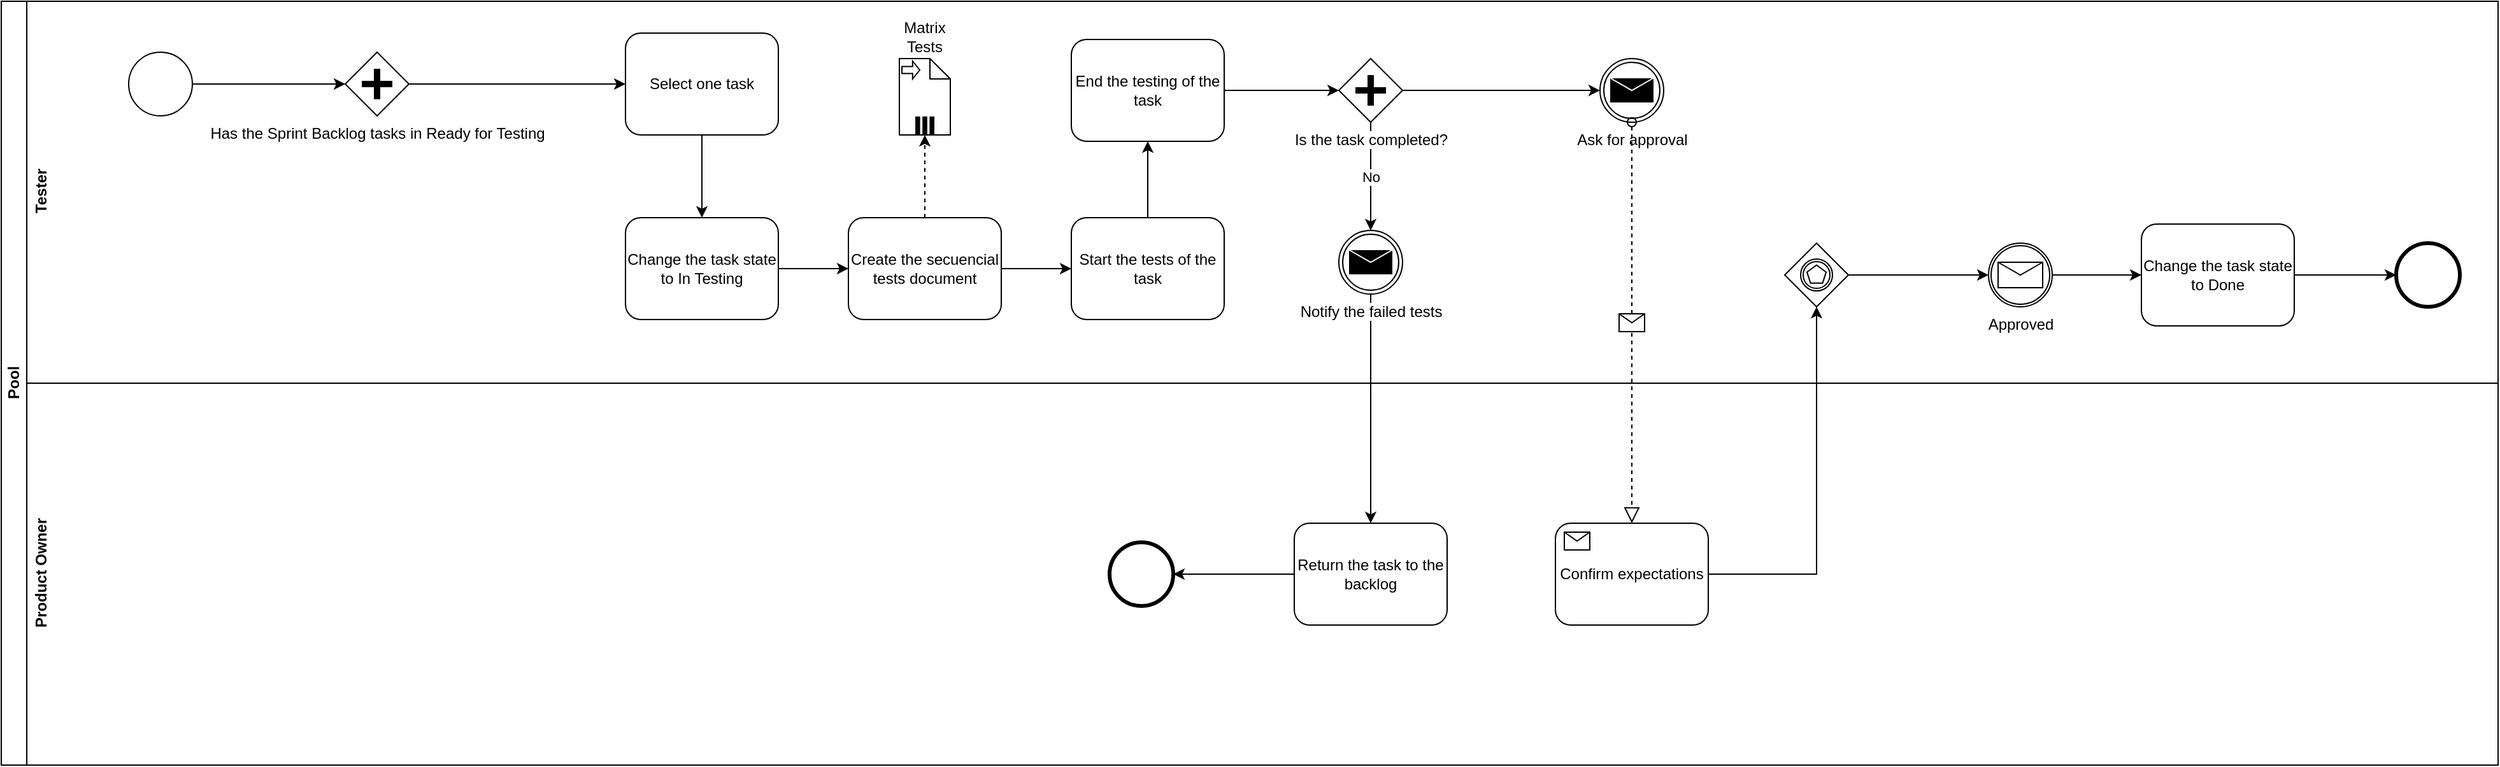 <mxfile version="10.6.7" type="github"><diagram id="jTFhZOzP6tyMg3kt_bYE" name="Page-1"><mxGraphModel dx="1354" dy="797" grid="1" gridSize="10" guides="1" tooltips="1" connect="1" arrows="1" fold="1" page="1" pageScale="1" pageWidth="850" pageHeight="1100" math="0" shadow="0"><root><mxCell id="0"/><mxCell id="1" parent="0"/><mxCell id="horsch4pBo-_I7z23dra-1" value="Pool" style="swimlane;html=1;horizontal=0;startSize=20;" vertex="1" parent="1"><mxGeometry x="20" y="20" width="1960" height="600" as="geometry"/></mxCell><mxCell id="horsch4pBo-_I7z23dra-2" value="Tester" style="swimlane;html=1;horizontal=0;swimlaneLine=0;" vertex="1" parent="horsch4pBo-_I7z23dra-1"><mxGeometry x="20" width="1940" height="300" as="geometry"/></mxCell><mxCell id="horsch4pBo-_I7z23dra-5" style="edgeStyle=orthogonalEdgeStyle;rounded=0;orthogonalLoop=1;jettySize=auto;html=1;exitX=1;exitY=0.5;exitDx=0;exitDy=0;entryX=0;entryY=0.5;entryDx=0;entryDy=0;" edge="1" parent="horsch4pBo-_I7z23dra-2" source="horsch4pBo-_I7z23dra-3" target="horsch4pBo-_I7z23dra-4"><mxGeometry relative="1" as="geometry"/></mxCell><mxCell id="horsch4pBo-_I7z23dra-3" value="" style="shape=mxgraph.bpmn.shape;html=1;verticalLabelPosition=bottom;labelBackgroundColor=#ffffff;verticalAlign=top;align=center;perimeter=ellipsePerimeter;outlineConnect=0;outline=standard;symbol=general;" vertex="1" parent="horsch4pBo-_I7z23dra-2"><mxGeometry x="80" y="40" width="50" height="50" as="geometry"/></mxCell><mxCell id="horsch4pBo-_I7z23dra-25" style="edgeStyle=orthogonalEdgeStyle;rounded=0;orthogonalLoop=1;jettySize=auto;html=1;exitX=1;exitY=0.5;exitDx=0;exitDy=0;entryX=0;entryY=0.5;entryDx=0;entryDy=0;" edge="1" parent="horsch4pBo-_I7z23dra-2" source="horsch4pBo-_I7z23dra-4" target="horsch4pBo-_I7z23dra-6"><mxGeometry relative="1" as="geometry"/></mxCell><mxCell id="horsch4pBo-_I7z23dra-4" value="Has the Sprint Backlog tasks in Ready for Testing" style="shape=mxgraph.bpmn.shape;html=1;verticalLabelPosition=bottom;labelBackgroundColor=#ffffff;verticalAlign=top;align=center;perimeter=rhombusPerimeter;background=gateway;outlineConnect=0;outline=none;symbol=parallelGw;" vertex="1" parent="horsch4pBo-_I7z23dra-2"><mxGeometry x="250" y="40" width="50" height="50" as="geometry"/></mxCell><mxCell id="horsch4pBo-_I7z23dra-9" style="edgeStyle=orthogonalEdgeStyle;rounded=0;orthogonalLoop=1;jettySize=auto;html=1;exitX=0.5;exitY=1;exitDx=0;exitDy=0;entryX=0.5;entryY=0;entryDx=0;entryDy=0;" edge="1" parent="horsch4pBo-_I7z23dra-2" source="horsch4pBo-_I7z23dra-6" target="horsch4pBo-_I7z23dra-8"><mxGeometry relative="1" as="geometry"/></mxCell><mxCell id="horsch4pBo-_I7z23dra-6" value="Select one task" style="shape=ext;rounded=1;html=1;whiteSpace=wrap;" vertex="1" parent="horsch4pBo-_I7z23dra-2"><mxGeometry x="470" y="25" width="120" height="80" as="geometry"/></mxCell><mxCell id="horsch4pBo-_I7z23dra-7" value="Product Owner" style="swimlane;html=1;horizontal=0;swimlaneLine=0;" vertex="1" parent="horsch4pBo-_I7z23dra-2"><mxGeometry y="300" width="1940" height="300" as="geometry"/></mxCell><mxCell id="horsch4pBo-_I7z23dra-33" style="edgeStyle=orthogonalEdgeStyle;rounded=0;orthogonalLoop=1;jettySize=auto;html=1;exitX=0;exitY=0.5;exitDx=0;exitDy=0;" edge="1" parent="horsch4pBo-_I7z23dra-7" source="horsch4pBo-_I7z23dra-30" target="horsch4pBo-_I7z23dra-32"><mxGeometry relative="1" as="geometry"/></mxCell><mxCell id="horsch4pBo-_I7z23dra-30" value="Return the task to the backlog" style="shape=ext;rounded=1;html=1;whiteSpace=wrap;" vertex="1" parent="horsch4pBo-_I7z23dra-7"><mxGeometry x="995" y="110" width="120" height="80" as="geometry"/></mxCell><mxCell id="horsch4pBo-_I7z23dra-32" value="" style="shape=mxgraph.bpmn.shape;html=1;verticalLabelPosition=bottom;labelBackgroundColor=#ffffff;verticalAlign=top;align=center;perimeter=ellipsePerimeter;outlineConnect=0;outline=end;symbol=general;" vertex="1" parent="horsch4pBo-_I7z23dra-7"><mxGeometry x="850" y="125" width="50" height="50" as="geometry"/></mxCell><mxCell id="horsch4pBo-_I7z23dra-37" value="Confirm expectations" style="html=1;whiteSpace=wrap;rounded=1;" vertex="1" parent="horsch4pBo-_I7z23dra-7"><mxGeometry x="1200" y="110" width="120" height="80" as="geometry"/></mxCell><mxCell id="horsch4pBo-_I7z23dra-38" value="" style="html=1;shape=message;outlineConnect=0;" vertex="1" parent="horsch4pBo-_I7z23dra-37"><mxGeometry width="20" height="14" relative="1" as="geometry"><mxPoint x="7" y="7" as="offset"/></mxGeometry></mxCell><mxCell id="horsch4pBo-_I7z23dra-27" style="edgeStyle=orthogonalEdgeStyle;rounded=0;orthogonalLoop=1;jettySize=auto;html=1;exitX=1;exitY=0.5;exitDx=0;exitDy=0;entryX=0;entryY=0.5;entryDx=0;entryDy=0;" edge="1" parent="horsch4pBo-_I7z23dra-2" source="horsch4pBo-_I7z23dra-8" target="horsch4pBo-_I7z23dra-26"><mxGeometry relative="1" as="geometry"/></mxCell><mxCell id="horsch4pBo-_I7z23dra-8" value="Change the task state to In Testing" style="shape=ext;rounded=1;html=1;whiteSpace=wrap;" vertex="1" parent="horsch4pBo-_I7z23dra-2"><mxGeometry x="470" y="170" width="120" height="80" as="geometry"/></mxCell><mxCell id="horsch4pBo-_I7z23dra-13" style="edgeStyle=orthogonalEdgeStyle;rounded=0;orthogonalLoop=1;jettySize=auto;html=1;exitX=0.5;exitY=0;exitDx=0;exitDy=0;entryX=0.5;entryY=1;entryDx=0;entryDy=0;" edge="1" parent="horsch4pBo-_I7z23dra-2" source="horsch4pBo-_I7z23dra-10" target="horsch4pBo-_I7z23dra-12"><mxGeometry relative="1" as="geometry"/></mxCell><mxCell id="horsch4pBo-_I7z23dra-10" value="Start the tests of the task" style="shape=ext;rounded=1;html=1;whiteSpace=wrap;" vertex="1" parent="horsch4pBo-_I7z23dra-2"><mxGeometry x="820" y="170" width="120" height="80" as="geometry"/></mxCell><mxCell id="horsch4pBo-_I7z23dra-17" style="edgeStyle=orthogonalEdgeStyle;rounded=0;orthogonalLoop=1;jettySize=auto;html=1;exitX=1;exitY=0.5;exitDx=0;exitDy=0;entryX=0;entryY=0.5;entryDx=0;entryDy=0;" edge="1" parent="horsch4pBo-_I7z23dra-2" source="horsch4pBo-_I7z23dra-12" target="horsch4pBo-_I7z23dra-16"><mxGeometry relative="1" as="geometry"/></mxCell><mxCell id="horsch4pBo-_I7z23dra-12" value="End the testing of the task" style="shape=ext;rounded=1;html=1;whiteSpace=wrap;" vertex="1" parent="horsch4pBo-_I7z23dra-2"><mxGeometry x="820" y="30" width="120" height="80" as="geometry"/></mxCell><mxCell id="horsch4pBo-_I7z23dra-20" value="No" style="edgeStyle=orthogonalEdgeStyle;rounded=0;orthogonalLoop=1;jettySize=auto;html=1;exitX=0.5;exitY=1;exitDx=0;exitDy=0;entryX=0.5;entryY=0;entryDx=0;entryDy=0;" edge="1" parent="horsch4pBo-_I7z23dra-2" source="horsch4pBo-_I7z23dra-16" target="horsch4pBo-_I7z23dra-19"><mxGeometry relative="1" as="geometry"/></mxCell><mxCell id="horsch4pBo-_I7z23dra-36" style="edgeStyle=orthogonalEdgeStyle;rounded=0;orthogonalLoop=1;jettySize=auto;html=1;exitX=1;exitY=0.5;exitDx=0;exitDy=0;entryX=0;entryY=0.5;entryDx=0;entryDy=0;" edge="1" parent="horsch4pBo-_I7z23dra-2" source="horsch4pBo-_I7z23dra-16" target="horsch4pBo-_I7z23dra-35"><mxGeometry relative="1" as="geometry"/></mxCell><mxCell id="horsch4pBo-_I7z23dra-16" value="Is the task completed?" style="shape=mxgraph.bpmn.shape;html=1;verticalLabelPosition=bottom;labelBackgroundColor=#ffffff;verticalAlign=top;align=center;perimeter=rhombusPerimeter;background=gateway;outlineConnect=0;outline=none;symbol=parallelGw;" vertex="1" parent="horsch4pBo-_I7z23dra-2"><mxGeometry x="1030" y="45" width="50" height="50" as="geometry"/></mxCell><mxCell id="horsch4pBo-_I7z23dra-31" style="edgeStyle=orthogonalEdgeStyle;rounded=0;orthogonalLoop=1;jettySize=auto;html=1;exitX=0.5;exitY=1;exitDx=0;exitDy=0;entryX=0.5;entryY=0;entryDx=0;entryDy=0;" edge="1" parent="horsch4pBo-_I7z23dra-2" source="horsch4pBo-_I7z23dra-19" target="horsch4pBo-_I7z23dra-30"><mxGeometry relative="1" as="geometry"/></mxCell><mxCell id="horsch4pBo-_I7z23dra-19" value="Notify the failed tests" style="shape=mxgraph.bpmn.shape;html=1;verticalLabelPosition=bottom;labelBackgroundColor=#ffffff;verticalAlign=top;align=center;perimeter=ellipsePerimeter;outlineConnect=0;outline=throwing;symbol=message;" vertex="1" parent="horsch4pBo-_I7z23dra-2"><mxGeometry x="1030" y="180" width="50" height="50" as="geometry"/></mxCell><mxCell id="horsch4pBo-_I7z23dra-21" value="Matrix Tests" style="shape=note;whiteSpace=wrap;size=16;html=1;labelPosition=center;verticalLabelPosition=top;align=center;verticalAlign=bottom;" vertex="1" parent="horsch4pBo-_I7z23dra-2"><mxGeometry x="685" y="45" width="40" height="60" as="geometry"/></mxCell><mxCell id="horsch4pBo-_I7z23dra-22" value="" style="html=1;shape=singleArrow;arrowWidth=0.4;arrowSize=0.4;outlineConnect=0;" vertex="1" parent="horsch4pBo-_I7z23dra-21"><mxGeometry width="14" height="14" relative="1" as="geometry"><mxPoint x="2" y="2" as="offset"/></mxGeometry></mxCell><mxCell id="horsch4pBo-_I7z23dra-23" value="" style="html=1;whiteSpace=wrap;shape=parallelMarker;outlineConnect=0;" vertex="1" parent="horsch4pBo-_I7z23dra-21"><mxGeometry x="0.5" y="1" width="14" height="14" relative="1" as="geometry"><mxPoint x="-7" y="-14" as="offset"/></mxGeometry></mxCell><mxCell id="horsch4pBo-_I7z23dra-28" style="edgeStyle=orthogonalEdgeStyle;rounded=0;orthogonalLoop=1;jettySize=auto;html=1;exitX=1;exitY=0.5;exitDx=0;exitDy=0;entryX=0;entryY=0.5;entryDx=0;entryDy=0;" edge="1" parent="horsch4pBo-_I7z23dra-2" source="horsch4pBo-_I7z23dra-26" target="horsch4pBo-_I7z23dra-10"><mxGeometry relative="1" as="geometry"/></mxCell><mxCell id="horsch4pBo-_I7z23dra-29" style="edgeStyle=orthogonalEdgeStyle;rounded=0;orthogonalLoop=1;jettySize=auto;html=1;exitX=0.5;exitY=0;exitDx=0;exitDy=0;entryX=0.5;entryY=1;entryDx=0;entryDy=0;entryPerimeter=0;dashed=1;" edge="1" parent="horsch4pBo-_I7z23dra-2" source="horsch4pBo-_I7z23dra-26" target="horsch4pBo-_I7z23dra-21"><mxGeometry relative="1" as="geometry"/></mxCell><mxCell id="horsch4pBo-_I7z23dra-26" value="Create the secuencial tests document" style="shape=ext;rounded=1;html=1;whiteSpace=wrap;" vertex="1" parent="horsch4pBo-_I7z23dra-2"><mxGeometry x="645" y="170" width="120" height="80" as="geometry"/></mxCell><mxCell id="horsch4pBo-_I7z23dra-35" value="Ask for approval" style="shape=mxgraph.bpmn.shape;html=1;verticalLabelPosition=bottom;labelBackgroundColor=#ffffff;verticalAlign=top;align=center;perimeter=ellipsePerimeter;outlineConnect=0;outline=throwing;symbol=message;" vertex="1" parent="horsch4pBo-_I7z23dra-2"><mxGeometry x="1235" y="45" width="50" height="50" as="geometry"/></mxCell><mxCell id="horsch4pBo-_I7z23dra-40" value="" style="startArrow=oval;startFill=0;startSize=7;endArrow=block;endFill=0;endSize=10;dashed=1;html=1;exitX=0.5;exitY=1;exitDx=0;exitDy=0;" edge="1" parent="horsch4pBo-_I7z23dra-2" source="horsch4pBo-_I7z23dra-35" target="horsch4pBo-_I7z23dra-37"><mxGeometry relative="1" as="geometry"><mxPoint x="1190" y="249" as="sourcePoint"/><mxPoint x="1290" y="249" as="targetPoint"/></mxGeometry></mxCell><mxCell id="horsch4pBo-_I7z23dra-41" value="" style="shape=message;html=1;outlineConnect=0;" vertex="1" parent="horsch4pBo-_I7z23dra-40"><mxGeometry width="20" height="14" relative="1" as="geometry"><mxPoint x="-10" y="-7" as="offset"/></mxGeometry></mxCell><mxCell id="horsch4pBo-_I7z23dra-46" style="edgeStyle=orthogonalEdgeStyle;rounded=0;orthogonalLoop=1;jettySize=auto;html=1;exitX=1;exitY=0.5;exitDx=0;exitDy=0;entryX=0;entryY=0.5;entryDx=0;entryDy=0;" edge="1" parent="horsch4pBo-_I7z23dra-2" source="horsch4pBo-_I7z23dra-42" target="horsch4pBo-_I7z23dra-45"><mxGeometry relative="1" as="geometry"/></mxCell><mxCell id="horsch4pBo-_I7z23dra-42" value="" style="shape=mxgraph.bpmn.shape;html=1;verticalLabelPosition=bottom;labelBackgroundColor=#ffffff;verticalAlign=top;align=center;perimeter=rhombusPerimeter;background=gateway;outlineConnect=0;outline=catching;symbol=multiple;" vertex="1" parent="horsch4pBo-_I7z23dra-2"><mxGeometry x="1380" y="190" width="50" height="50" as="geometry"/></mxCell><mxCell id="horsch4pBo-_I7z23dra-43" style="edgeStyle=orthogonalEdgeStyle;rounded=0;orthogonalLoop=1;jettySize=auto;html=1;exitX=1;exitY=0.5;exitDx=0;exitDy=0;entryX=0.5;entryY=1;entryDx=0;entryDy=0;" edge="1" parent="horsch4pBo-_I7z23dra-2" source="horsch4pBo-_I7z23dra-37" target="horsch4pBo-_I7z23dra-42"><mxGeometry relative="1" as="geometry"/></mxCell><mxCell id="horsch4pBo-_I7z23dra-50" style="edgeStyle=orthogonalEdgeStyle;rounded=0;orthogonalLoop=1;jettySize=auto;html=1;exitX=1;exitY=0.5;exitDx=0;exitDy=0;" edge="1" parent="horsch4pBo-_I7z23dra-2" source="horsch4pBo-_I7z23dra-45" target="horsch4pBo-_I7z23dra-47"><mxGeometry relative="1" as="geometry"/></mxCell><mxCell id="horsch4pBo-_I7z23dra-45" value="Approved" style="shape=mxgraph.bpmn.shape;html=1;verticalLabelPosition=bottom;labelBackgroundColor=#ffffff;verticalAlign=top;align=center;perimeter=ellipsePerimeter;outlineConnect=0;outline=boundInt;symbol=message;" vertex="1" parent="horsch4pBo-_I7z23dra-2"><mxGeometry x="1540" y="190" width="50" height="50" as="geometry"/></mxCell><mxCell id="horsch4pBo-_I7z23dra-49" style="edgeStyle=orthogonalEdgeStyle;rounded=0;orthogonalLoop=1;jettySize=auto;html=1;exitX=1;exitY=0.5;exitDx=0;exitDy=0;entryX=0;entryY=0.5;entryDx=0;entryDy=0;" edge="1" parent="horsch4pBo-_I7z23dra-2" source="horsch4pBo-_I7z23dra-47" target="horsch4pBo-_I7z23dra-48"><mxGeometry relative="1" as="geometry"/></mxCell><mxCell id="horsch4pBo-_I7z23dra-47" value="Change the task state to Done" style="shape=ext;rounded=1;html=1;whiteSpace=wrap;" vertex="1" parent="horsch4pBo-_I7z23dra-2"><mxGeometry x="1660" y="175" width="120" height="80" as="geometry"/></mxCell><mxCell id="horsch4pBo-_I7z23dra-48" value="" style="shape=mxgraph.bpmn.shape;html=1;verticalLabelPosition=bottom;labelBackgroundColor=#ffffff;verticalAlign=top;align=center;perimeter=ellipsePerimeter;outlineConnect=0;outline=end;symbol=general;" vertex="1" parent="horsch4pBo-_I7z23dra-2"><mxGeometry x="1860" y="190" width="50" height="50" as="geometry"/></mxCell></root></mxGraphModel></diagram></mxfile>